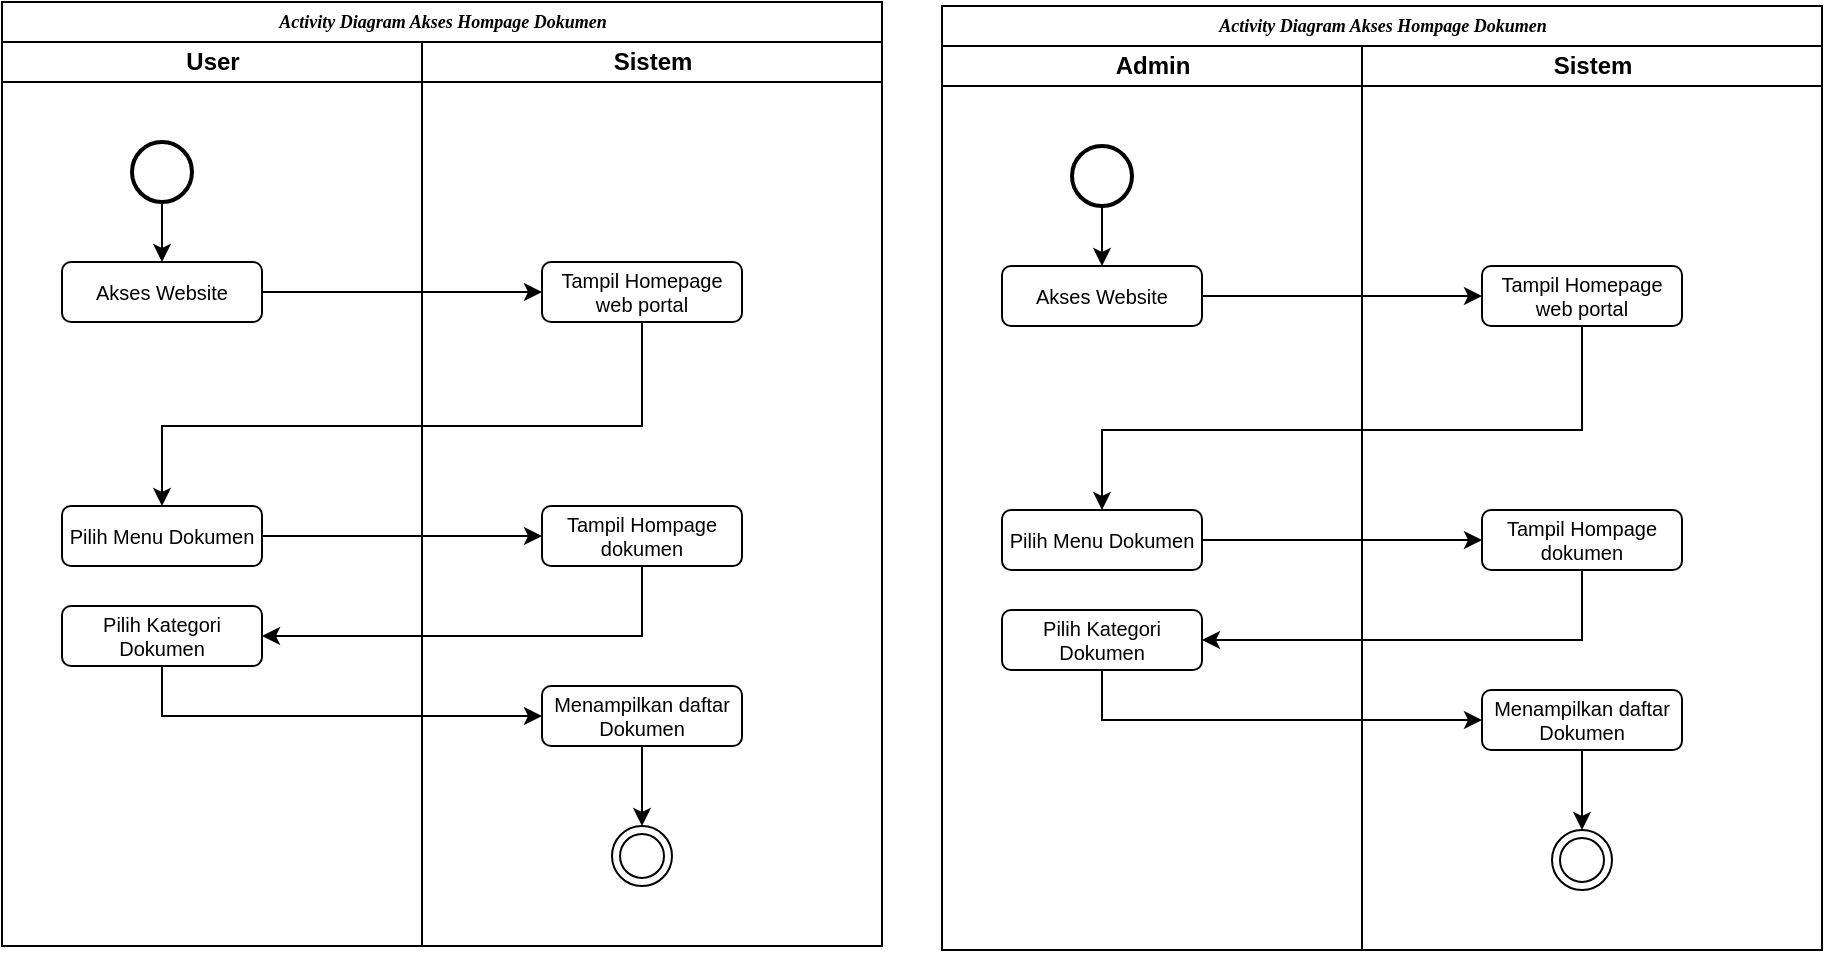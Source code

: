 <mxfile version="24.8.4">
  <diagram name="Halaman-1" id="mkCWxGS2SCWZUw57aO6V">
    <mxGraphModel dx="1100" dy="563" grid="1" gridSize="10" guides="1" tooltips="1" connect="1" arrows="1" fold="1" page="1" pageScale="1" pageWidth="827" pageHeight="1169" math="0" shadow="0">
      <root>
        <mxCell id="0" />
        <mxCell id="1" parent="0" />
        <mxCell id="tSeRUlcPMTe8TZe7SET_-1" value="&lt;font style=&quot;font-size: 9px;&quot;&gt;&lt;b style=&quot;mso-bidi-font-weight:normal&quot;&gt;&lt;i style=&quot;mso-bidi-font-style:normal&quot;&gt;&lt;span style=&quot;font-family: &amp;quot;Times New Roman&amp;quot;, serif;&quot;&gt;Activity Diagram Akses Hompage Dokumen&lt;/span&gt;&lt;/i&gt;&lt;br&gt;&lt;/b&gt;&lt;/font&gt;" style="swimlane;html=1;childLayout=stackLayout;startSize=20;rounded=0;shadow=0;labelBackgroundColor=none;strokeWidth=1;fontFamily=Verdana;fontSize=8;align=center;" vertex="1" parent="1">
          <mxGeometry x="50" y="78" width="440" height="472" as="geometry" />
        </mxCell>
        <mxCell id="tSeRUlcPMTe8TZe7SET_-2" value="User" style="swimlane;html=1;startSize=20;" vertex="1" parent="tSeRUlcPMTe8TZe7SET_-1">
          <mxGeometry y="20" width="210" height="452" as="geometry" />
        </mxCell>
        <mxCell id="tSeRUlcPMTe8TZe7SET_-3" style="edgeStyle=orthogonalEdgeStyle;rounded=0;orthogonalLoop=1;jettySize=auto;html=1;entryX=0.5;entryY=0;entryDx=0;entryDy=0;" edge="1" parent="tSeRUlcPMTe8TZe7SET_-2" source="tSeRUlcPMTe8TZe7SET_-4" target="tSeRUlcPMTe8TZe7SET_-5">
          <mxGeometry relative="1" as="geometry" />
        </mxCell>
        <mxCell id="tSeRUlcPMTe8TZe7SET_-4" value="" style="strokeWidth=2;html=1;shape=mxgraph.flowchart.start_2;whiteSpace=wrap;" vertex="1" parent="tSeRUlcPMTe8TZe7SET_-2">
          <mxGeometry x="65" y="50" width="30" height="30" as="geometry" />
        </mxCell>
        <mxCell id="tSeRUlcPMTe8TZe7SET_-5" value="Akses Website" style="rounded=1;whiteSpace=wrap;html=1;fontSize=10;" vertex="1" parent="tSeRUlcPMTe8TZe7SET_-2">
          <mxGeometry x="30" y="110" width="100" height="30" as="geometry" />
        </mxCell>
        <mxCell id="tSeRUlcPMTe8TZe7SET_-7" value="Pilih Menu Dokumen" style="rounded=1;whiteSpace=wrap;html=1;fontSize=10;" vertex="1" parent="tSeRUlcPMTe8TZe7SET_-2">
          <mxGeometry x="30" y="232" width="100" height="30" as="geometry" />
        </mxCell>
        <mxCell id="tSeRUlcPMTe8TZe7SET_-8" value="&lt;div&gt;Tampil Homepage&lt;/div&gt;&lt;div&gt;web portal&lt;br&gt;&lt;/div&gt;" style="rounded=1;whiteSpace=wrap;html=1;fontSize=10;" vertex="1" parent="tSeRUlcPMTe8TZe7SET_-2">
          <mxGeometry x="270" y="110" width="100" height="30" as="geometry" />
        </mxCell>
        <mxCell id="tSeRUlcPMTe8TZe7SET_-9" style="edgeStyle=orthogonalEdgeStyle;rounded=0;orthogonalLoop=1;jettySize=auto;html=1;entryX=1;entryY=0.5;entryDx=0;entryDy=0;" edge="1" parent="tSeRUlcPMTe8TZe7SET_-2" source="tSeRUlcPMTe8TZe7SET_-10" target="tSeRUlcPMTe8TZe7SET_-17">
          <mxGeometry relative="1" as="geometry">
            <Array as="points">
              <mxPoint x="320" y="297" />
            </Array>
          </mxGeometry>
        </mxCell>
        <mxCell id="tSeRUlcPMTe8TZe7SET_-10" value="Tampil Hompage dokumen" style="rounded=1;whiteSpace=wrap;html=1;fontSize=10;" vertex="1" parent="tSeRUlcPMTe8TZe7SET_-2">
          <mxGeometry x="270" y="232" width="100" height="30" as="geometry" />
        </mxCell>
        <mxCell id="tSeRUlcPMTe8TZe7SET_-11" style="edgeStyle=orthogonalEdgeStyle;rounded=0;orthogonalLoop=1;jettySize=auto;html=1;entryX=0.5;entryY=0;entryDx=0;entryDy=0;" edge="1" parent="tSeRUlcPMTe8TZe7SET_-2" source="tSeRUlcPMTe8TZe7SET_-12" target="tSeRUlcPMTe8TZe7SET_-13">
          <mxGeometry relative="1" as="geometry" />
        </mxCell>
        <mxCell id="tSeRUlcPMTe8TZe7SET_-12" value="Menampilkan daftar Dokumen" style="rounded=1;whiteSpace=wrap;html=1;fontSize=10;" vertex="1" parent="tSeRUlcPMTe8TZe7SET_-2">
          <mxGeometry x="270" y="322" width="100" height="30" as="geometry" />
        </mxCell>
        <mxCell id="tSeRUlcPMTe8TZe7SET_-13" value="" style="ellipse;shape=doubleEllipse;html=1;dashed=0;whiteSpace=wrap;aspect=fixed;" vertex="1" parent="tSeRUlcPMTe8TZe7SET_-2">
          <mxGeometry x="305" y="392" width="30" height="30" as="geometry" />
        </mxCell>
        <mxCell id="tSeRUlcPMTe8TZe7SET_-14" style="edgeStyle=orthogonalEdgeStyle;rounded=0;orthogonalLoop=1;jettySize=auto;html=1;entryX=0;entryY=0.5;entryDx=0;entryDy=0;" edge="1" parent="tSeRUlcPMTe8TZe7SET_-2" source="tSeRUlcPMTe8TZe7SET_-5" target="tSeRUlcPMTe8TZe7SET_-8">
          <mxGeometry relative="1" as="geometry" />
        </mxCell>
        <mxCell id="tSeRUlcPMTe8TZe7SET_-15" style="edgeStyle=orthogonalEdgeStyle;rounded=0;orthogonalLoop=1;jettySize=auto;html=1;" edge="1" parent="tSeRUlcPMTe8TZe7SET_-2" source="tSeRUlcPMTe8TZe7SET_-8" target="tSeRUlcPMTe8TZe7SET_-7">
          <mxGeometry relative="1" as="geometry">
            <Array as="points">
              <mxPoint x="320" y="192" />
              <mxPoint x="80" y="192" />
            </Array>
          </mxGeometry>
        </mxCell>
        <mxCell id="tSeRUlcPMTe8TZe7SET_-16" style="edgeStyle=orthogonalEdgeStyle;rounded=0;orthogonalLoop=1;jettySize=auto;html=1;entryX=0;entryY=0.5;entryDx=0;entryDy=0;exitX=1;exitY=0.5;exitDx=0;exitDy=0;" edge="1" parent="tSeRUlcPMTe8TZe7SET_-2" source="tSeRUlcPMTe8TZe7SET_-7" target="tSeRUlcPMTe8TZe7SET_-10">
          <mxGeometry relative="1" as="geometry">
            <Array as="points">
              <mxPoint x="190" y="247" />
              <mxPoint x="190" y="247" />
            </Array>
          </mxGeometry>
        </mxCell>
        <mxCell id="tSeRUlcPMTe8TZe7SET_-37" style="edgeStyle=orthogonalEdgeStyle;rounded=0;orthogonalLoop=1;jettySize=auto;html=1;entryX=0;entryY=0.5;entryDx=0;entryDy=0;" edge="1" parent="tSeRUlcPMTe8TZe7SET_-2" source="tSeRUlcPMTe8TZe7SET_-17" target="tSeRUlcPMTe8TZe7SET_-12">
          <mxGeometry relative="1" as="geometry">
            <Array as="points">
              <mxPoint x="80" y="337" />
            </Array>
          </mxGeometry>
        </mxCell>
        <mxCell id="tSeRUlcPMTe8TZe7SET_-17" value="Pilih Kategori Dokumen" style="rounded=1;whiteSpace=wrap;html=1;fontSize=10;" vertex="1" parent="tSeRUlcPMTe8TZe7SET_-2">
          <mxGeometry x="30" y="282" width="100" height="30" as="geometry" />
        </mxCell>
        <mxCell id="tSeRUlcPMTe8TZe7SET_-18" value="Sistem" style="swimlane;html=1;startSize=20;" vertex="1" parent="tSeRUlcPMTe8TZe7SET_-1">
          <mxGeometry x="210" y="20" width="230" height="452" as="geometry" />
        </mxCell>
        <mxCell id="tSeRUlcPMTe8TZe7SET_-38" value="&lt;font style=&quot;font-size: 9px;&quot;&gt;&lt;b style=&quot;mso-bidi-font-weight:normal&quot;&gt;&lt;i style=&quot;mso-bidi-font-style:normal&quot;&gt;&lt;span style=&quot;font-family: &amp;quot;Times New Roman&amp;quot;, serif;&quot;&gt;Activity Diagram Akses Hompage Dokumen&lt;/span&gt;&lt;/i&gt;&lt;br&gt;&lt;/b&gt;&lt;/font&gt;" style="swimlane;html=1;childLayout=stackLayout;startSize=20;rounded=0;shadow=0;labelBackgroundColor=none;strokeWidth=1;fontFamily=Verdana;fontSize=8;align=center;" vertex="1" parent="1">
          <mxGeometry x="520" y="80" width="440" height="472" as="geometry" />
        </mxCell>
        <mxCell id="tSeRUlcPMTe8TZe7SET_-39" value="Admin" style="swimlane;html=1;startSize=20;" vertex="1" parent="tSeRUlcPMTe8TZe7SET_-38">
          <mxGeometry y="20" width="210" height="452" as="geometry" />
        </mxCell>
        <mxCell id="tSeRUlcPMTe8TZe7SET_-40" style="edgeStyle=orthogonalEdgeStyle;rounded=0;orthogonalLoop=1;jettySize=auto;html=1;entryX=0.5;entryY=0;entryDx=0;entryDy=0;" edge="1" parent="tSeRUlcPMTe8TZe7SET_-39" source="tSeRUlcPMTe8TZe7SET_-41" target="tSeRUlcPMTe8TZe7SET_-42">
          <mxGeometry relative="1" as="geometry" />
        </mxCell>
        <mxCell id="tSeRUlcPMTe8TZe7SET_-41" value="" style="strokeWidth=2;html=1;shape=mxgraph.flowchart.start_2;whiteSpace=wrap;" vertex="1" parent="tSeRUlcPMTe8TZe7SET_-39">
          <mxGeometry x="65" y="50" width="30" height="30" as="geometry" />
        </mxCell>
        <mxCell id="tSeRUlcPMTe8TZe7SET_-42" value="Akses Website" style="rounded=1;whiteSpace=wrap;html=1;fontSize=10;" vertex="1" parent="tSeRUlcPMTe8TZe7SET_-39">
          <mxGeometry x="30" y="110" width="100" height="30" as="geometry" />
        </mxCell>
        <mxCell id="tSeRUlcPMTe8TZe7SET_-43" value="Pilih Menu Dokumen" style="rounded=1;whiteSpace=wrap;html=1;fontSize=10;" vertex="1" parent="tSeRUlcPMTe8TZe7SET_-39">
          <mxGeometry x="30" y="232" width="100" height="30" as="geometry" />
        </mxCell>
        <mxCell id="tSeRUlcPMTe8TZe7SET_-44" value="&lt;div&gt;Tampil Homepage&lt;/div&gt;&lt;div&gt;web portal&lt;br&gt;&lt;/div&gt;" style="rounded=1;whiteSpace=wrap;html=1;fontSize=10;" vertex="1" parent="tSeRUlcPMTe8TZe7SET_-39">
          <mxGeometry x="270" y="110" width="100" height="30" as="geometry" />
        </mxCell>
        <mxCell id="tSeRUlcPMTe8TZe7SET_-45" style="edgeStyle=orthogonalEdgeStyle;rounded=0;orthogonalLoop=1;jettySize=auto;html=1;entryX=1;entryY=0.5;entryDx=0;entryDy=0;" edge="1" parent="tSeRUlcPMTe8TZe7SET_-39" source="tSeRUlcPMTe8TZe7SET_-46" target="tSeRUlcPMTe8TZe7SET_-54">
          <mxGeometry relative="1" as="geometry">
            <Array as="points">
              <mxPoint x="320" y="297" />
            </Array>
          </mxGeometry>
        </mxCell>
        <mxCell id="tSeRUlcPMTe8TZe7SET_-46" value="Tampil Hompage dokumen" style="rounded=1;whiteSpace=wrap;html=1;fontSize=10;" vertex="1" parent="tSeRUlcPMTe8TZe7SET_-39">
          <mxGeometry x="270" y="232" width="100" height="30" as="geometry" />
        </mxCell>
        <mxCell id="tSeRUlcPMTe8TZe7SET_-47" style="edgeStyle=orthogonalEdgeStyle;rounded=0;orthogonalLoop=1;jettySize=auto;html=1;entryX=0.5;entryY=0;entryDx=0;entryDy=0;" edge="1" parent="tSeRUlcPMTe8TZe7SET_-39" source="tSeRUlcPMTe8TZe7SET_-48" target="tSeRUlcPMTe8TZe7SET_-49">
          <mxGeometry relative="1" as="geometry" />
        </mxCell>
        <mxCell id="tSeRUlcPMTe8TZe7SET_-48" value="Menampilkan daftar Dokumen" style="rounded=1;whiteSpace=wrap;html=1;fontSize=10;" vertex="1" parent="tSeRUlcPMTe8TZe7SET_-39">
          <mxGeometry x="270" y="322" width="100" height="30" as="geometry" />
        </mxCell>
        <mxCell id="tSeRUlcPMTe8TZe7SET_-49" value="" style="ellipse;shape=doubleEllipse;html=1;dashed=0;whiteSpace=wrap;aspect=fixed;" vertex="1" parent="tSeRUlcPMTe8TZe7SET_-39">
          <mxGeometry x="305" y="392" width="30" height="30" as="geometry" />
        </mxCell>
        <mxCell id="tSeRUlcPMTe8TZe7SET_-50" style="edgeStyle=orthogonalEdgeStyle;rounded=0;orthogonalLoop=1;jettySize=auto;html=1;entryX=0;entryY=0.5;entryDx=0;entryDy=0;" edge="1" parent="tSeRUlcPMTe8TZe7SET_-39" source="tSeRUlcPMTe8TZe7SET_-42" target="tSeRUlcPMTe8TZe7SET_-44">
          <mxGeometry relative="1" as="geometry" />
        </mxCell>
        <mxCell id="tSeRUlcPMTe8TZe7SET_-51" style="edgeStyle=orthogonalEdgeStyle;rounded=0;orthogonalLoop=1;jettySize=auto;html=1;" edge="1" parent="tSeRUlcPMTe8TZe7SET_-39" source="tSeRUlcPMTe8TZe7SET_-44" target="tSeRUlcPMTe8TZe7SET_-43">
          <mxGeometry relative="1" as="geometry">
            <Array as="points">
              <mxPoint x="320" y="192" />
              <mxPoint x="80" y="192" />
            </Array>
          </mxGeometry>
        </mxCell>
        <mxCell id="tSeRUlcPMTe8TZe7SET_-52" style="edgeStyle=orthogonalEdgeStyle;rounded=0;orthogonalLoop=1;jettySize=auto;html=1;entryX=0;entryY=0.5;entryDx=0;entryDy=0;exitX=1;exitY=0.5;exitDx=0;exitDy=0;" edge="1" parent="tSeRUlcPMTe8TZe7SET_-39" source="tSeRUlcPMTe8TZe7SET_-43" target="tSeRUlcPMTe8TZe7SET_-46">
          <mxGeometry relative="1" as="geometry">
            <Array as="points">
              <mxPoint x="190" y="247" />
              <mxPoint x="190" y="247" />
            </Array>
          </mxGeometry>
        </mxCell>
        <mxCell id="tSeRUlcPMTe8TZe7SET_-53" style="edgeStyle=orthogonalEdgeStyle;rounded=0;orthogonalLoop=1;jettySize=auto;html=1;entryX=0;entryY=0.5;entryDx=0;entryDy=0;" edge="1" parent="tSeRUlcPMTe8TZe7SET_-39" source="tSeRUlcPMTe8TZe7SET_-54" target="tSeRUlcPMTe8TZe7SET_-48">
          <mxGeometry relative="1" as="geometry">
            <Array as="points">
              <mxPoint x="80" y="337" />
            </Array>
          </mxGeometry>
        </mxCell>
        <mxCell id="tSeRUlcPMTe8TZe7SET_-54" value="Pilih Kategori Dokumen" style="rounded=1;whiteSpace=wrap;html=1;fontSize=10;" vertex="1" parent="tSeRUlcPMTe8TZe7SET_-39">
          <mxGeometry x="30" y="282" width="100" height="30" as="geometry" />
        </mxCell>
        <mxCell id="tSeRUlcPMTe8TZe7SET_-55" value="Sistem" style="swimlane;html=1;startSize=20;" vertex="1" parent="tSeRUlcPMTe8TZe7SET_-38">
          <mxGeometry x="210" y="20" width="230" height="452" as="geometry" />
        </mxCell>
      </root>
    </mxGraphModel>
  </diagram>
</mxfile>
